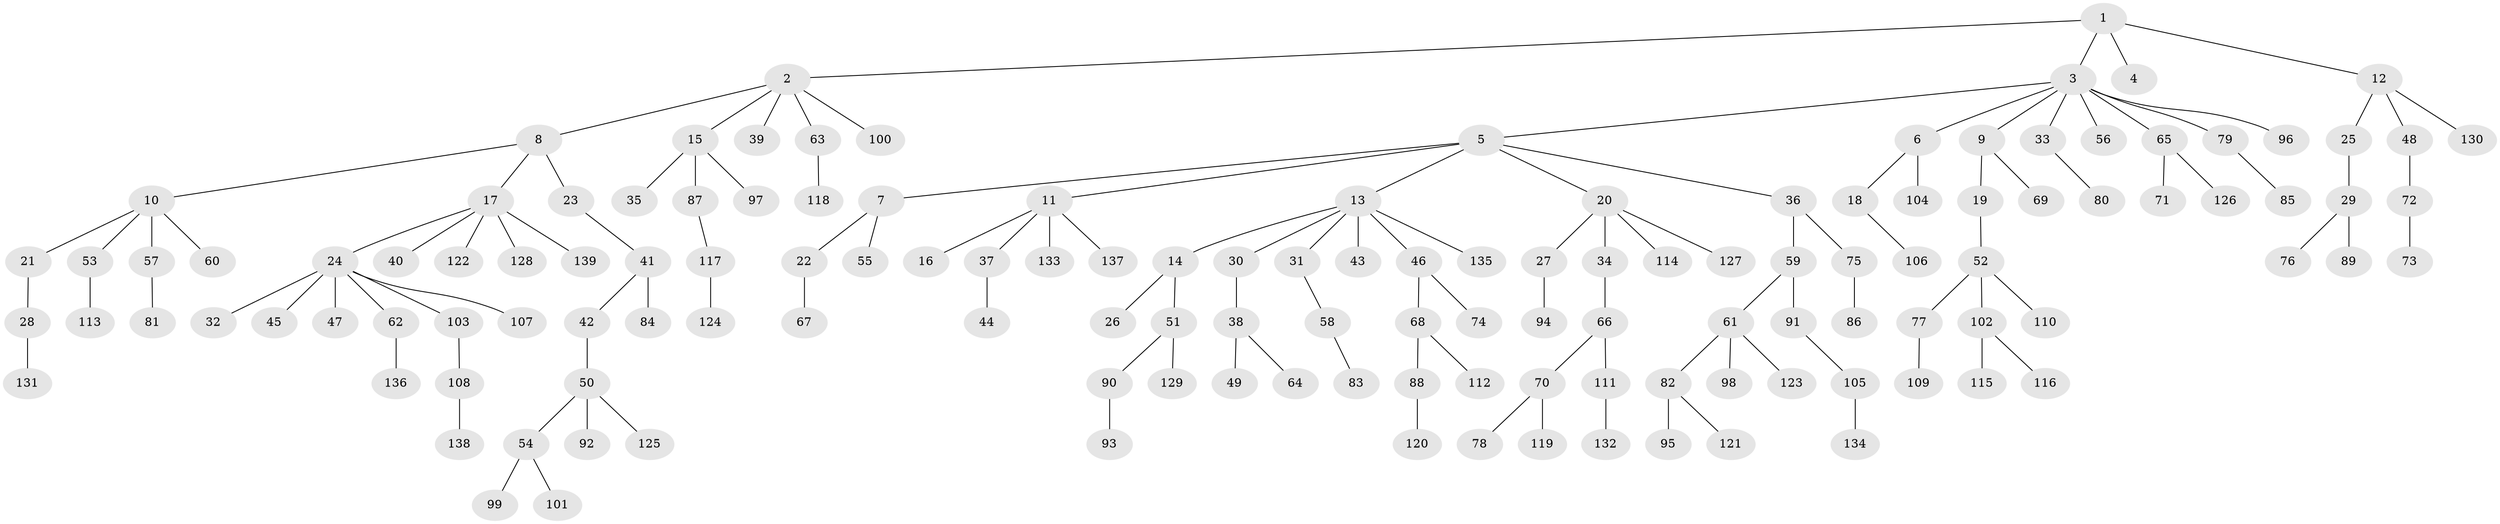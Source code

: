 // Generated by graph-tools (version 1.1) at 2025/50/03/09/25 03:50:21]
// undirected, 139 vertices, 138 edges
graph export_dot {
graph [start="1"]
  node [color=gray90,style=filled];
  1;
  2;
  3;
  4;
  5;
  6;
  7;
  8;
  9;
  10;
  11;
  12;
  13;
  14;
  15;
  16;
  17;
  18;
  19;
  20;
  21;
  22;
  23;
  24;
  25;
  26;
  27;
  28;
  29;
  30;
  31;
  32;
  33;
  34;
  35;
  36;
  37;
  38;
  39;
  40;
  41;
  42;
  43;
  44;
  45;
  46;
  47;
  48;
  49;
  50;
  51;
  52;
  53;
  54;
  55;
  56;
  57;
  58;
  59;
  60;
  61;
  62;
  63;
  64;
  65;
  66;
  67;
  68;
  69;
  70;
  71;
  72;
  73;
  74;
  75;
  76;
  77;
  78;
  79;
  80;
  81;
  82;
  83;
  84;
  85;
  86;
  87;
  88;
  89;
  90;
  91;
  92;
  93;
  94;
  95;
  96;
  97;
  98;
  99;
  100;
  101;
  102;
  103;
  104;
  105;
  106;
  107;
  108;
  109;
  110;
  111;
  112;
  113;
  114;
  115;
  116;
  117;
  118;
  119;
  120;
  121;
  122;
  123;
  124;
  125;
  126;
  127;
  128;
  129;
  130;
  131;
  132;
  133;
  134;
  135;
  136;
  137;
  138;
  139;
  1 -- 2;
  1 -- 3;
  1 -- 4;
  1 -- 12;
  2 -- 8;
  2 -- 15;
  2 -- 39;
  2 -- 63;
  2 -- 100;
  3 -- 5;
  3 -- 6;
  3 -- 9;
  3 -- 33;
  3 -- 56;
  3 -- 65;
  3 -- 79;
  3 -- 96;
  5 -- 7;
  5 -- 11;
  5 -- 13;
  5 -- 20;
  5 -- 36;
  6 -- 18;
  6 -- 104;
  7 -- 22;
  7 -- 55;
  8 -- 10;
  8 -- 17;
  8 -- 23;
  9 -- 19;
  9 -- 69;
  10 -- 21;
  10 -- 53;
  10 -- 57;
  10 -- 60;
  11 -- 16;
  11 -- 37;
  11 -- 133;
  11 -- 137;
  12 -- 25;
  12 -- 48;
  12 -- 130;
  13 -- 14;
  13 -- 30;
  13 -- 31;
  13 -- 43;
  13 -- 46;
  13 -- 135;
  14 -- 26;
  14 -- 51;
  15 -- 35;
  15 -- 87;
  15 -- 97;
  17 -- 24;
  17 -- 40;
  17 -- 122;
  17 -- 128;
  17 -- 139;
  18 -- 106;
  19 -- 52;
  20 -- 27;
  20 -- 34;
  20 -- 114;
  20 -- 127;
  21 -- 28;
  22 -- 67;
  23 -- 41;
  24 -- 32;
  24 -- 45;
  24 -- 47;
  24 -- 62;
  24 -- 103;
  24 -- 107;
  25 -- 29;
  27 -- 94;
  28 -- 131;
  29 -- 76;
  29 -- 89;
  30 -- 38;
  31 -- 58;
  33 -- 80;
  34 -- 66;
  36 -- 59;
  36 -- 75;
  37 -- 44;
  38 -- 49;
  38 -- 64;
  41 -- 42;
  41 -- 84;
  42 -- 50;
  46 -- 68;
  46 -- 74;
  48 -- 72;
  50 -- 54;
  50 -- 92;
  50 -- 125;
  51 -- 90;
  51 -- 129;
  52 -- 77;
  52 -- 102;
  52 -- 110;
  53 -- 113;
  54 -- 99;
  54 -- 101;
  57 -- 81;
  58 -- 83;
  59 -- 61;
  59 -- 91;
  61 -- 82;
  61 -- 98;
  61 -- 123;
  62 -- 136;
  63 -- 118;
  65 -- 71;
  65 -- 126;
  66 -- 70;
  66 -- 111;
  68 -- 88;
  68 -- 112;
  70 -- 78;
  70 -- 119;
  72 -- 73;
  75 -- 86;
  77 -- 109;
  79 -- 85;
  82 -- 95;
  82 -- 121;
  87 -- 117;
  88 -- 120;
  90 -- 93;
  91 -- 105;
  102 -- 115;
  102 -- 116;
  103 -- 108;
  105 -- 134;
  108 -- 138;
  111 -- 132;
  117 -- 124;
}
